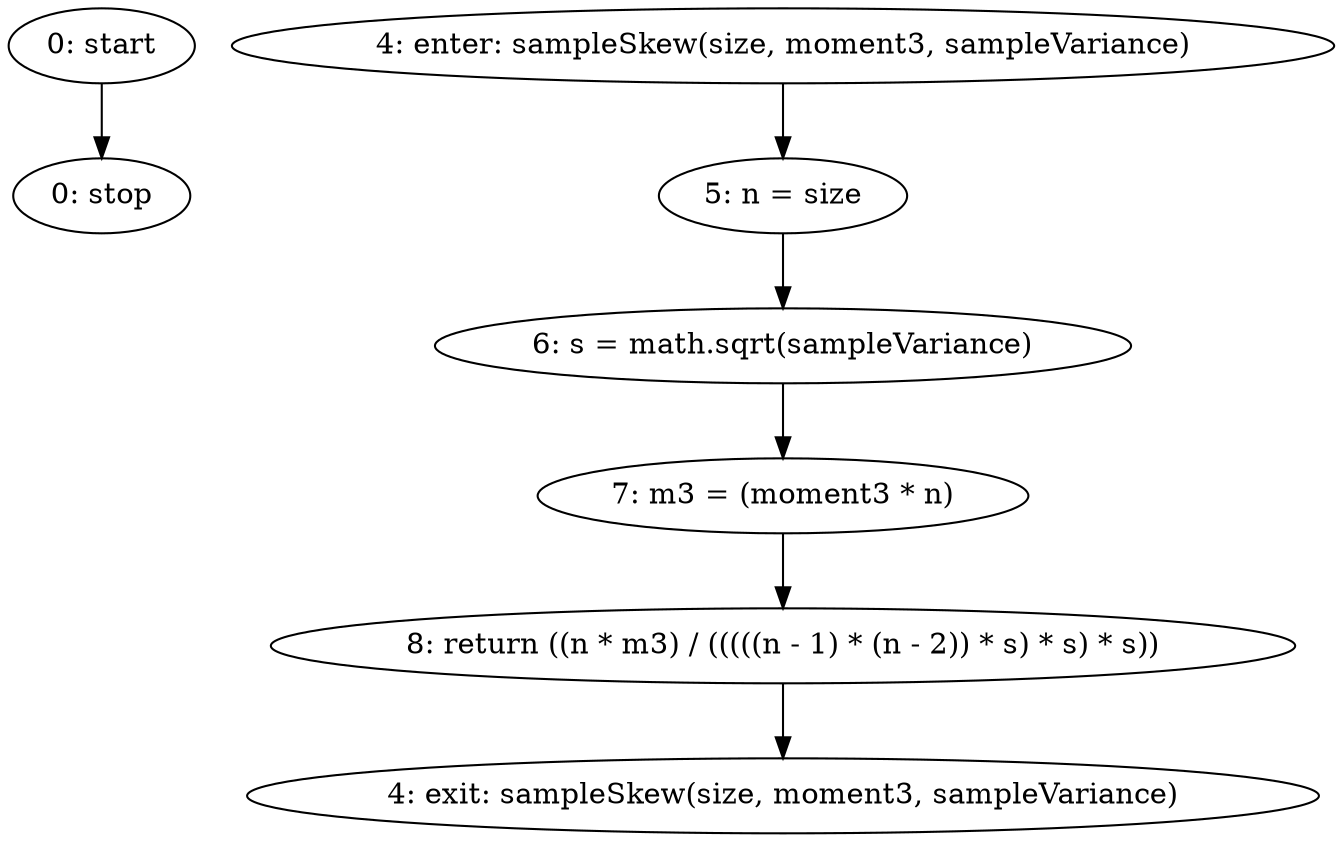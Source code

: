 strict digraph "" {
	node [label="\N"];
	0	[label="0: start"];
	7	[label="0: stop"];
	0 -> 7;
	1	[label="4: enter: sampleSkew(size, moment3, sampleVariance)"];
	3	[label="5: n = size"];
	1 -> 3;
	4	[label="6: s = math.sqrt(sampleVariance)"];
	3 -> 4;
	2	[label="4: exit: sampleSkew(size, moment3, sampleVariance)"];
	6	[label="8: return ((n * m3) / (((((n - 1) * (n - 2)) * s) * s) * s))"];
	6 -> 2;
	5	[label="7: m3 = (moment3 * n)"];
	4 -> 5;
	5 -> 6;
}
